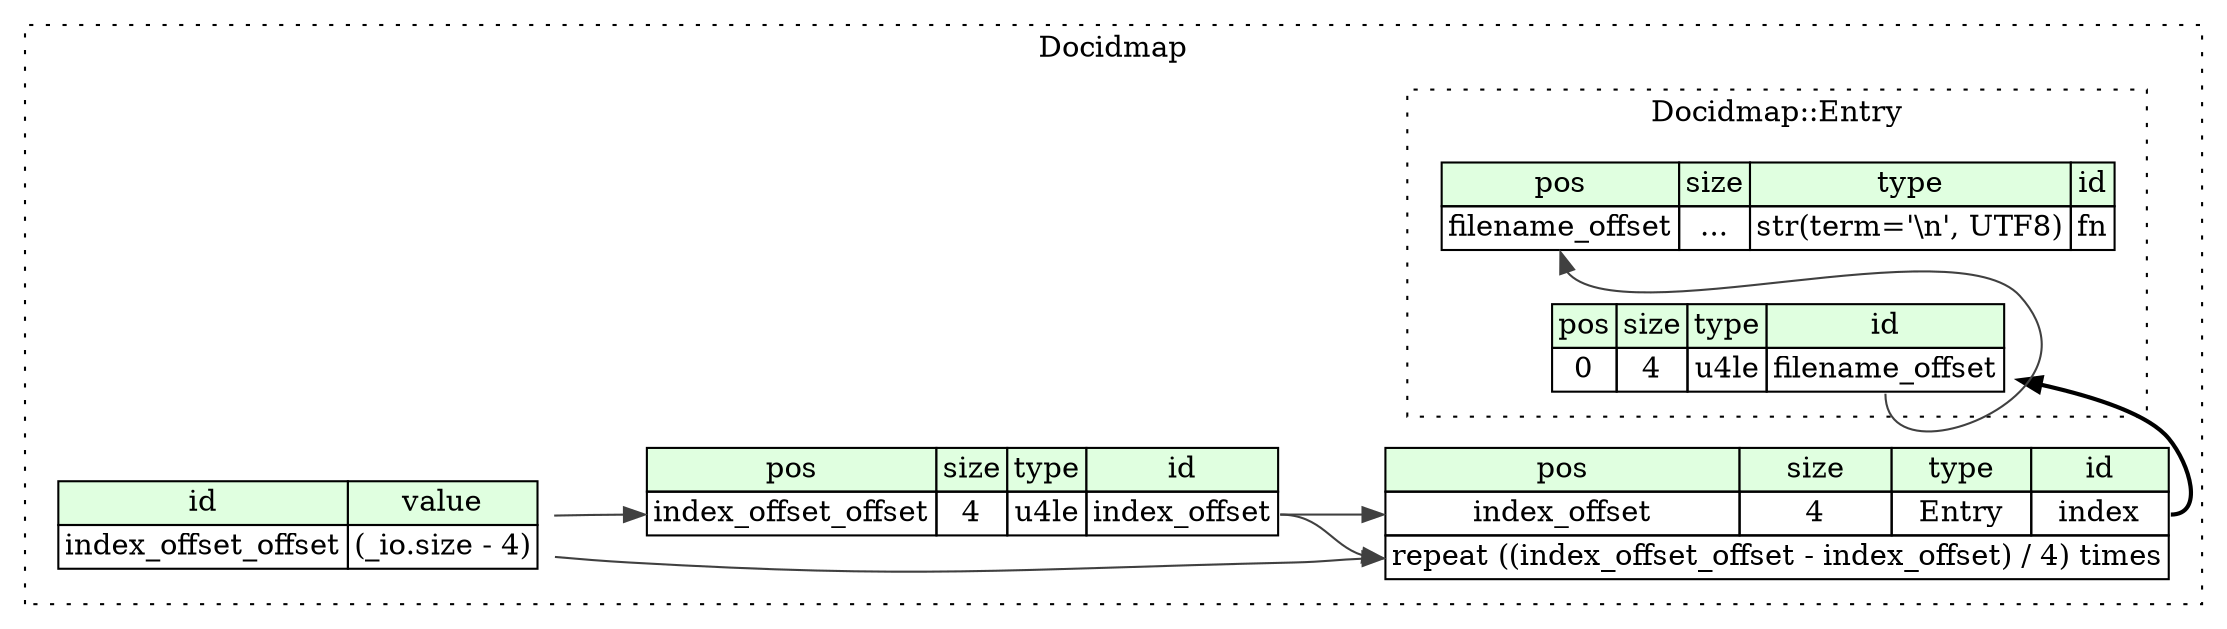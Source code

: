 digraph {
	newrank=true;
	rankdir=LR;
	node [shape=plaintext];
	subgraph cluster__docidmap {
		label="Docidmap";
		graph[style=dotted];

		docidmap__inst__index_offset_offset [label=<<TABLE BORDER="0" CELLBORDER="1" CELLSPACING="0">
			<TR><TD BGCOLOR="#E0FFE0">id</TD><TD BGCOLOR="#E0FFE0">value</TD></TR>
			<TR><TD>index_offset_offset</TD><TD>(_io.size - 4)</TD></TR>
		</TABLE>>];

		docidmap__inst__index_offset [label=<<TABLE BORDER="0" CELLBORDER="1" CELLSPACING="0">
			<TR><TD BGCOLOR="#E0FFE0">pos</TD><TD BGCOLOR="#E0FFE0">size</TD><TD BGCOLOR="#E0FFE0">type</TD><TD BGCOLOR="#E0FFE0">id</TD></TR>
			<TR><TD PORT="index_offset_pos">index_offset_offset</TD><TD PORT="index_offset_size">4</TD><TD>u4le</TD><TD PORT="index_offset_type">index_offset</TD></TR>
		</TABLE>>];

		docidmap__inst__index [label=<<TABLE BORDER="0" CELLBORDER="1" CELLSPACING="0">
			<TR><TD BGCOLOR="#E0FFE0">pos</TD><TD BGCOLOR="#E0FFE0">size</TD><TD BGCOLOR="#E0FFE0">type</TD><TD BGCOLOR="#E0FFE0">id</TD></TR>
			<TR><TD PORT="index_pos">index_offset</TD><TD PORT="index_size">4</TD><TD>Entry</TD><TD PORT="index_type">index</TD></TR>
			<TR><TD COLSPAN="4" PORT="index__repeat">repeat ((index_offset_offset - index_offset) / 4) times</TD></TR>
		</TABLE>>];

		subgraph cluster__entry {
			label="Docidmap::Entry";
			graph[style=dotted];

			entry__seq [label=<<TABLE BORDER="0" CELLBORDER="1" CELLSPACING="0">
				<TR><TD BGCOLOR="#E0FFE0">pos</TD><TD BGCOLOR="#E0FFE0">size</TD><TD BGCOLOR="#E0FFE0">type</TD><TD BGCOLOR="#E0FFE0">id</TD></TR>
				<TR><TD PORT="filename_offset_pos">0</TD><TD PORT="filename_offset_size">4</TD><TD>u4le</TD><TD PORT="filename_offset_type">filename_offset</TD></TR>
			</TABLE>>];
			entry__inst__fn [label=<<TABLE BORDER="0" CELLBORDER="1" CELLSPACING="0">
				<TR><TD BGCOLOR="#E0FFE0">pos</TD><TD BGCOLOR="#E0FFE0">size</TD><TD BGCOLOR="#E0FFE0">type</TD><TD BGCOLOR="#E0FFE0">id</TD></TR>
				<TR><TD PORT="fn_pos">filename_offset</TD><TD PORT="fn_size">...</TD><TD>str(term='\n', UTF8)</TD><TD PORT="fn_type">fn</TD></TR>
			</TABLE>>];
		}
	}
	docidmap__inst__index_offset_offset:index_offset_offset_type -> docidmap__inst__index_offset:index_offset_pos [color="#404040"];
	docidmap__inst__index_offset:index_offset_type -> docidmap__inst__index:index_pos [color="#404040"];
	docidmap__inst__index:index_type -> entry__seq [style=bold];
	#docidmap__inst__index:index_type -> entry__seq [style=bold, constraint=false];
	docidmap__inst__index_offset_offset:index_offset_offset_type -> docidmap__inst__index:index__repeat [color="#404040"];
	docidmap__inst__index_offset:index_offset_type -> docidmap__inst__index:index__repeat [color="#404040"];
	entry__seq:filename_offset_type -> entry__inst__fn:fn_pos [color="#404040"];

#docidmap__inst__index_offset_offset -> entry__seq [visible=false];

	{ rank=same; docidmap__inst__index; entry__seq; entry__inst__fn; }

#	{ rank=same; docidmap__inst__index_offset_offset; docidmap__inst__index_offset; docidmap__inst__index; }
#	{ rank=same; entry__seq; entry__inst__fn; }
}
